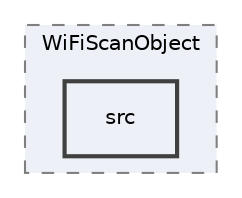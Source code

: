 digraph "lib/WiFiScanObject/src"
{
 // LATEX_PDF_SIZE
  edge [fontname="Helvetica",fontsize="10",labelfontname="Helvetica",labelfontsize="10"];
  node [fontname="Helvetica",fontsize="10",shape=record];
  compound=true
  subgraph clusterdir_e053174f8d561f7c5a68db85c14eb6fa {
    graph [ bgcolor="#edf0f7", pencolor="grey50", style="filled,dashed,", label="WiFiScanObject", fontname="Helvetica", fontsize="10", URL="dir_e053174f8d561f7c5a68db85c14eb6fa.html"]
  dir_9bb021ec4d0f4909a9a860aac1a23cac [shape=box, label="src", style="filled,bold,", fillcolor="#edf0f7", color="grey25", URL="dir_9bb021ec4d0f4909a9a860aac1a23cac.html"];
  }
}
